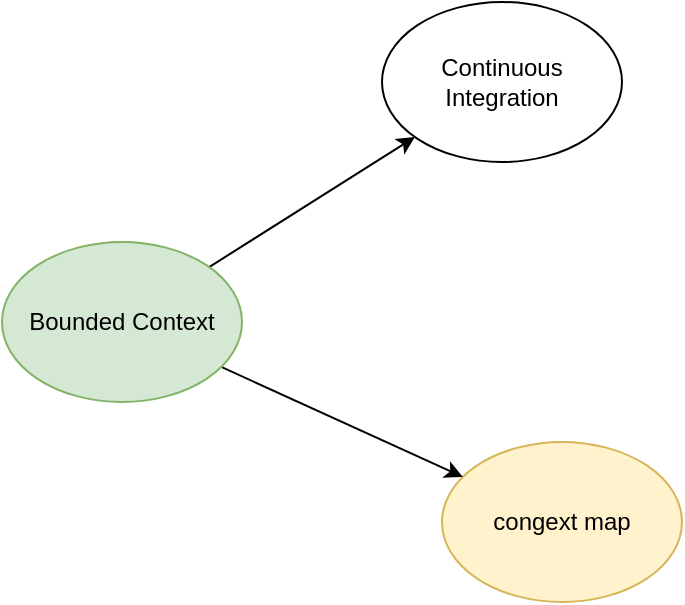 <mxfile version="17.4.6" type="github">
  <diagram id="rd-Vb_rji18YKoPcnFjZ" name="Page-1">
    <mxGraphModel dx="1378" dy="671" grid="1" gridSize="10" guides="1" tooltips="1" connect="1" arrows="1" fold="1" page="1" pageScale="1" pageWidth="827" pageHeight="1169" math="0" shadow="0">
      <root>
        <mxCell id="0" />
        <mxCell id="1" parent="0" />
        <mxCell id="2vx3cjYNqB0owFC6TWNH-1" value="congext map" style="ellipse;whiteSpace=wrap;html=1;fillColor=#fff2cc;strokeColor=#d6b656;" vertex="1" parent="1">
          <mxGeometry x="340" y="270" width="120" height="80" as="geometry" />
        </mxCell>
        <mxCell id="2vx3cjYNqB0owFC6TWNH-3" style="rounded=0;orthogonalLoop=1;jettySize=auto;html=1;" edge="1" parent="1" source="2vx3cjYNqB0owFC6TWNH-2" target="2vx3cjYNqB0owFC6TWNH-1">
          <mxGeometry relative="1" as="geometry" />
        </mxCell>
        <mxCell id="2vx3cjYNqB0owFC6TWNH-4" style="edgeStyle=none;rounded=0;orthogonalLoop=1;jettySize=auto;html=1;" edge="1" parent="1" source="2vx3cjYNqB0owFC6TWNH-2" target="2vx3cjYNqB0owFC6TWNH-5">
          <mxGeometry relative="1" as="geometry">
            <mxPoint x="330" y="100" as="targetPoint" />
          </mxGeometry>
        </mxCell>
        <mxCell id="2vx3cjYNqB0owFC6TWNH-2" value="Bounded Context" style="ellipse;whiteSpace=wrap;html=1;fillColor=#d5e8d4;strokeColor=#82b366;" vertex="1" parent="1">
          <mxGeometry x="120" y="170" width="120" height="80" as="geometry" />
        </mxCell>
        <mxCell id="2vx3cjYNqB0owFC6TWNH-5" value="Continuous Integration" style="ellipse;whiteSpace=wrap;html=1;" vertex="1" parent="1">
          <mxGeometry x="310" y="50" width="120" height="80" as="geometry" />
        </mxCell>
      </root>
    </mxGraphModel>
  </diagram>
</mxfile>
